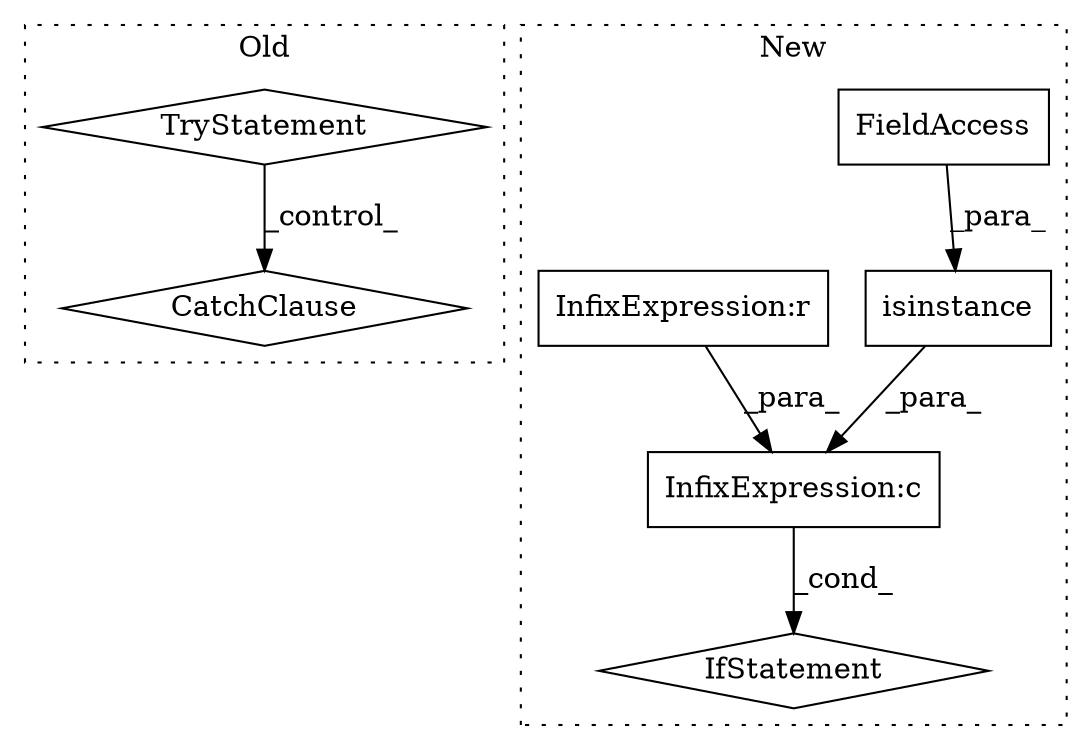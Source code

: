 digraph G {
subgraph cluster0 {
1 [label="CatchClause" a="12" s="1564,1594" l="11,2" shape="diamond"];
3 [label="TryStatement" a="54" s="1454" l="4" shape="diamond"];
label = "Old";
style="dotted";
}
subgraph cluster1 {
2 [label="isinstance" a="32" s="1100,1138" l="11,1" shape="box"];
4 [label="IfStatement" a="25" s="1076,1139" l="4,2" shape="diamond"];
5 [label="FieldAccess" a="22" s="1111" l="5" shape="box"];
6 [label="InfixExpression:c" a="27" s="1095" l="4" shape="box"];
7 [label="InfixExpression:r" a="27" s="1086" l="4" shape="box"];
label = "New";
style="dotted";
}
2 -> 6 [label="_para_"];
3 -> 1 [label="_control_"];
5 -> 2 [label="_para_"];
6 -> 4 [label="_cond_"];
7 -> 6 [label="_para_"];
}